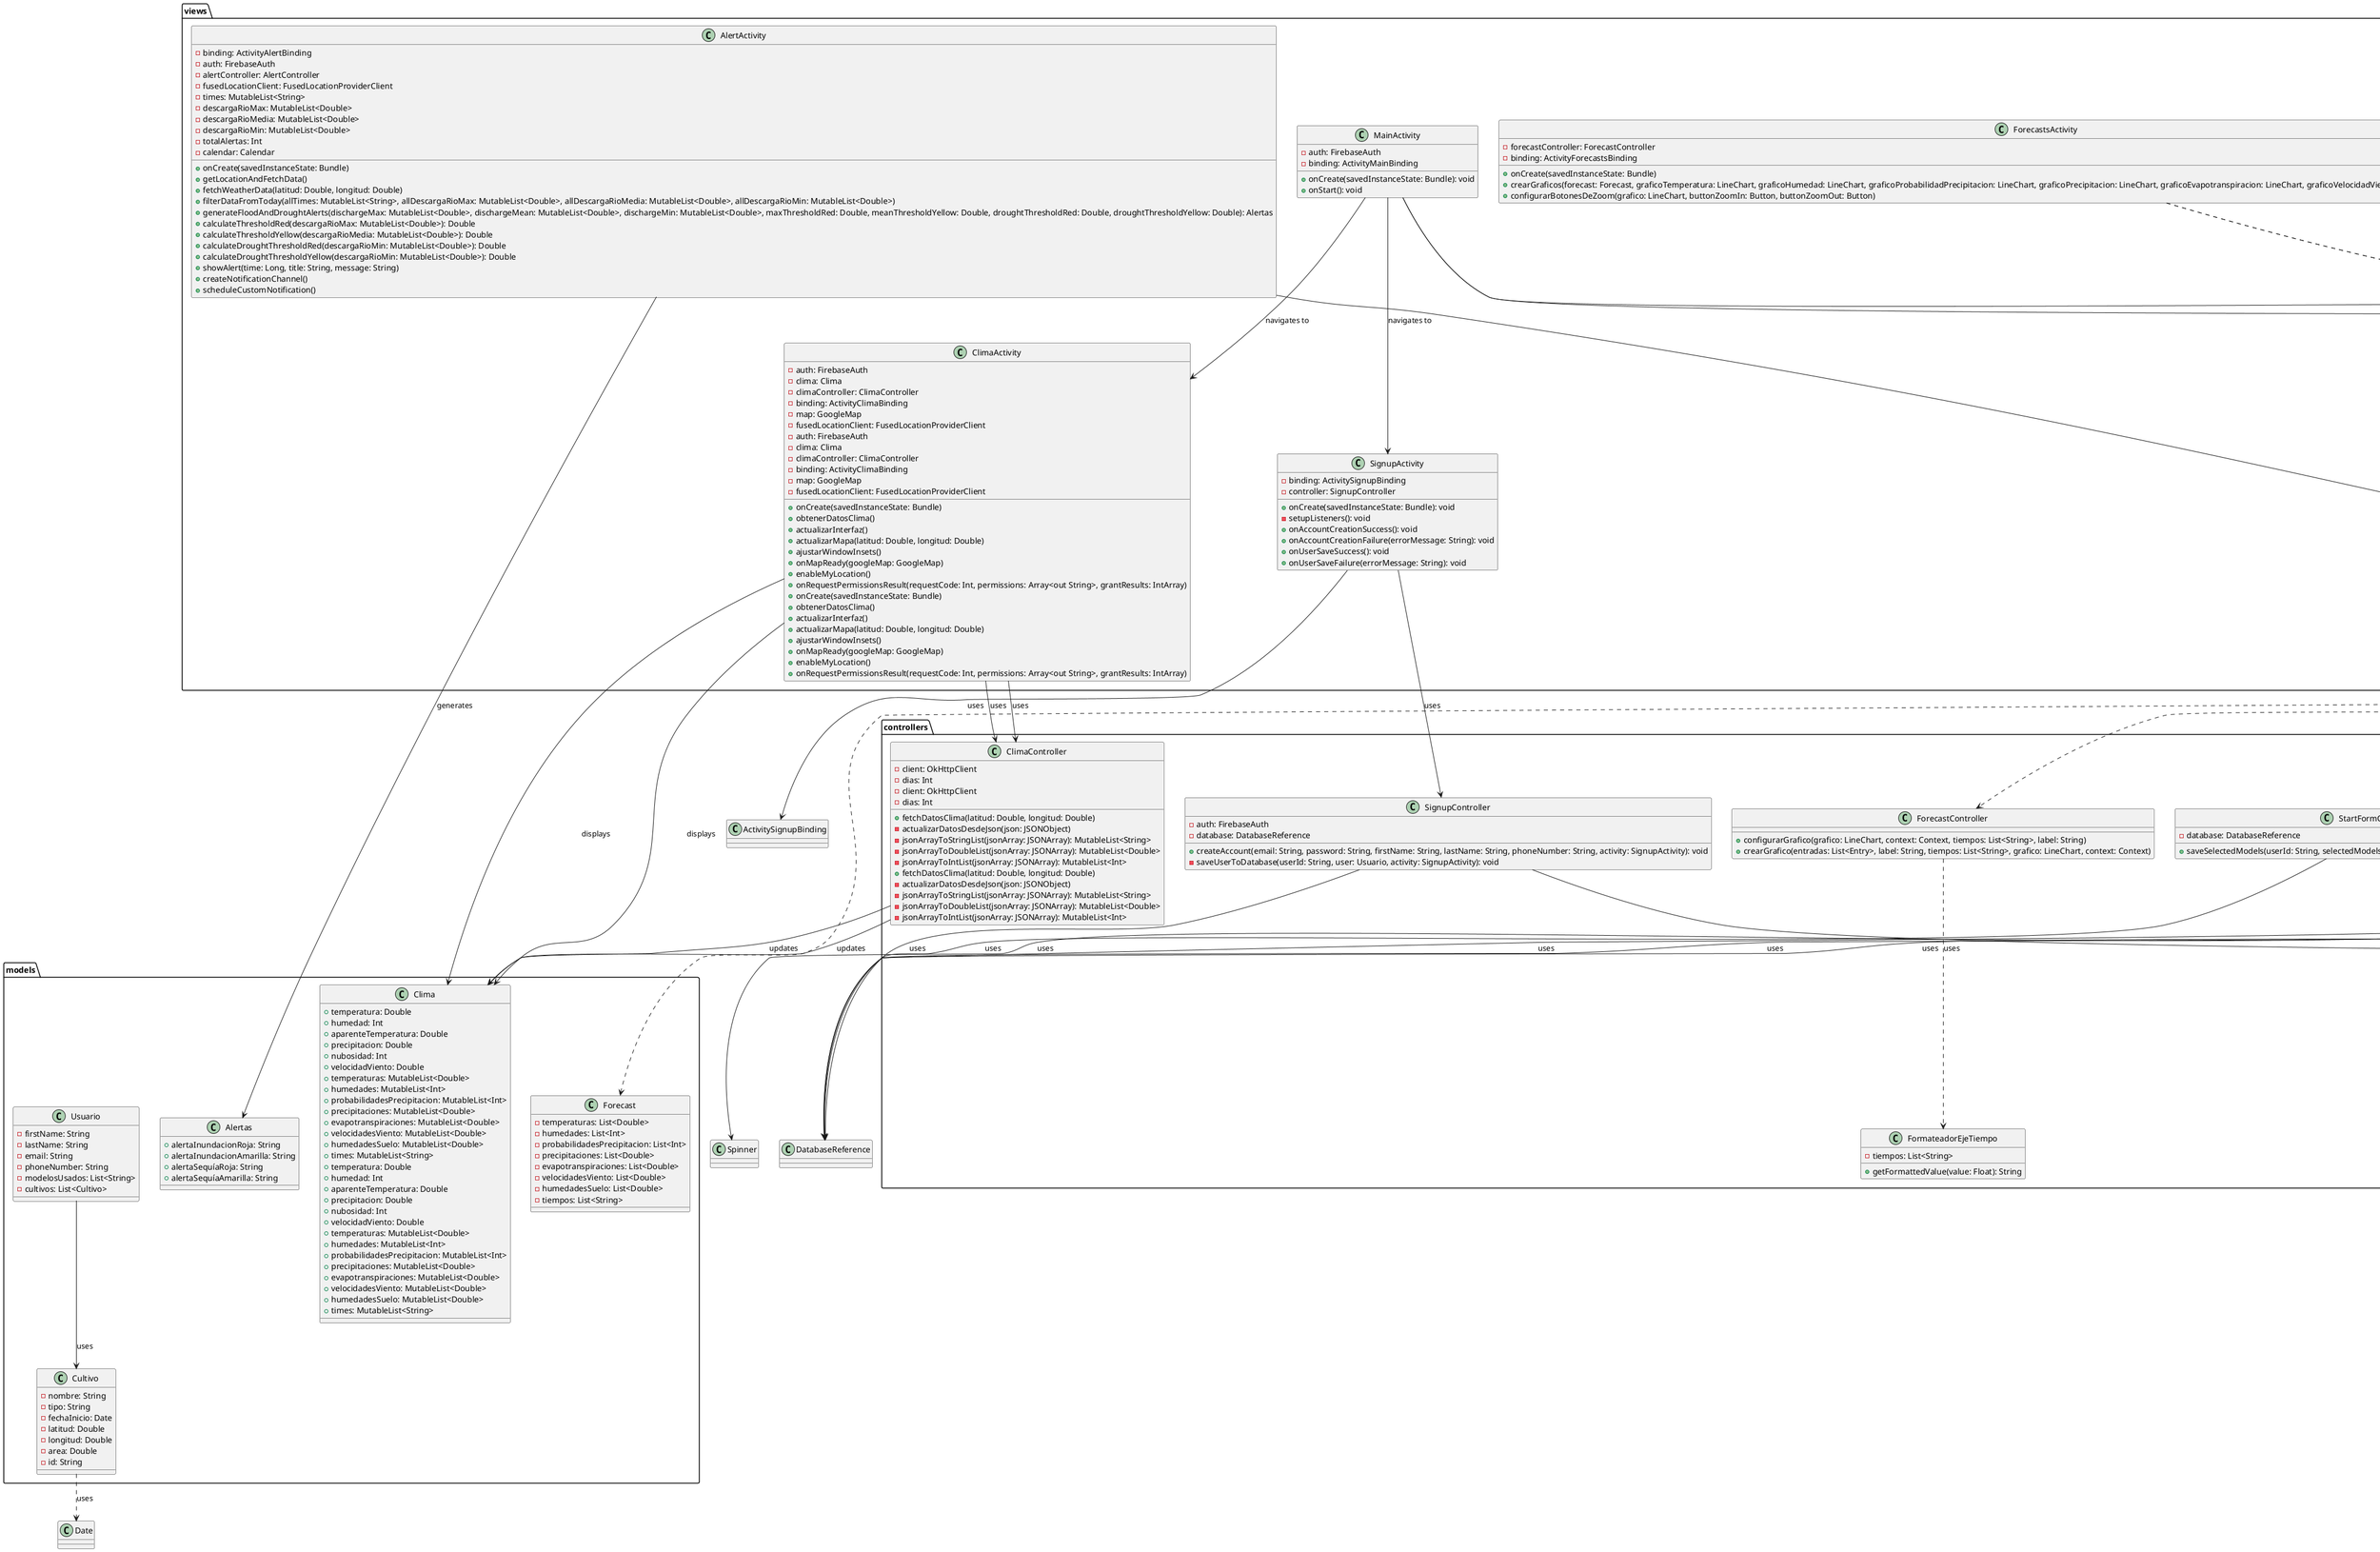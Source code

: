 @startuml

package "controllers" {
    class AlertController {
        +fetchDatosOpenMeteo(latitud: Double, longitud: Double, startDate: String, endDate: String, onDataFetched: (JSONObject?) -> Unit)
        +jsonArrayToStringList(jsonArray: JSONArray): MutableList<String>
        +jsonArrayToDoubleList(jsonArray: JSONArray): MutableList<Double>
    }
}

package "models" {
    class Alertas {
        +alertaInundacionRoja: String
        +alertaInundacionAmarilla: String
        +alertaSequíaRoja: String
        +alertaSequíaAmarilla: String
    }
}

package "views" {
    class AlertActivity {
        -binding: ActivityAlertBinding
        -auth: FirebaseAuth
        -alertController: AlertController
        -fusedLocationClient: FusedLocationProviderClient
        -times: MutableList<String>
        -descargaRioMax: MutableList<Double>
        -descargaRioMedia: MutableList<Double>
        -descargaRioMin: MutableList<Double>
        -totalAlertas: Int
        -calendar: Calendar
        +onCreate(savedInstanceState: Bundle)
        +getLocationAndFetchData()
        +fetchWeatherData(latitud: Double, longitud: Double)
        +filterDataFromToday(allTimes: MutableList<String>, allDescargaRioMax: MutableList<Double>, allDescargaRioMedia: MutableList<Double>, allDescargaRioMin: MutableList<Double>)
        +generateFloodAndDroughtAlerts(dischargeMax: MutableList<Double>, dischargeMean: MutableList<Double>, dischargeMin: MutableList<Double>, maxThresholdRed: Double, meanThresholdYellow: Double, droughtThresholdRed: Double, droughtThresholdYellow: Double): Alertas
        +calculateThresholdRed(descargaRioMax: MutableList<Double>): Double
        +calculateThresholdYellow(descargaRioMedia: MutableList<Double>): Double
        +calculateDroughtThresholdRed(descargaRioMin: MutableList<Double>): Double
        +calculateDroughtThresholdYellow(descargaRioMin: MutableList<Double>): Double
        +showAlert(time: Long, title: String, message: String)
        +createNotificationChannel()
        +scheduleCustomNotification()
    }
}

AlertActivity --> AlertController : "uses"
AlertActivity --> Alertas : "generates"
AlertController --> JSONArray : "processes"
AlertController --> JSONObject : "fetches data"

package "controllers" {
    class ClimaController {
        -client: OkHttpClient
        -dias: Int
        +fetchDatosClima(latitud: Double, longitud: Double)
        -actualizarDatosDesdeJson(json: JSONObject)
        -jsonArrayToStringList(jsonArray: JSONArray): MutableList<String>
        -jsonArrayToDoubleList(jsonArray: JSONArray): MutableList<Double>
        -jsonArrayToIntList(jsonArray: JSONArray): MutableList<Int>
    }
}

package "models" {
    class Clima {
        +temperatura: Double
        +humedad: Int
        +aparenteTemperatura: Double
        +precipitacion: Double
        +nubosidad: Int
        +velocidadViento: Double
        +temperaturas: MutableList<Double>
        +humedades: MutableList<Int>
        +probabilidadesPrecipitacion: MutableList<Int>
        +precipitaciones: MutableList<Double>
        +evapotranspiraciones: MutableList<Double>
        +velocidadesViento: MutableList<Double>
        +humedadesSuelo: MutableList<Double>
        +times: MutableList<String>
    }
}

package "views" {
    class ClimaActivity {
        -auth: FirebaseAuth
        -clima: Clima
        -climaController: ClimaController
        -binding: ActivityClimaBinding
        -map: GoogleMap
        -fusedLocationClient: FusedLocationProviderClient
        +onCreate(savedInstanceState: Bundle)
        +obtenerDatosClima()
        +actualizarInterfaz()
        +actualizarMapa(latitud: Double, longitud: Double)
        +ajustarWindowInsets()
        +onMapReady(googleMap: GoogleMap)
        +enableMyLocation()
        +onRequestPermissionsResult(requestCode: Int, permissions: Array<out String>, grantResults: IntArray)
    }
}

ClimaController --> Clima : updates
ClimaActivity --> ClimaController : uses
ClimaActivity --> Clima : displays

package "controllers" {
    class ClimaController {
        -client: OkHttpClient
        -dias: Int
        +fetchDatosClima(latitud: Double, longitud: Double)
        -actualizarDatosDesdeJson(json: JSONObject)
        -jsonArrayToStringList(jsonArray: JSONArray): MutableList<String>
        -jsonArrayToDoubleList(jsonArray: JSONArray): MutableList<Double>
        -jsonArrayToIntList(jsonArray: JSONArray): MutableList<Int>
    }
}

package "models" {
    class Clima {
        +temperatura: Double
        +humedad: Int
        +aparenteTemperatura: Double
        +precipitacion: Double
        +nubosidad: Int
        +velocidadViento: Double
        +temperaturas: MutableList<Double>
        +humedades: MutableList<Int>
        +probabilidadesPrecipitacion: MutableList<Int>
        +precipitaciones: MutableList<Double>
        +evapotranspiraciones: MutableList<Double>
        +velocidadesViento: MutableList<Double>
        +humedadesSuelo: MutableList<Double>
        +times: MutableList<String>
    }
}

package "views" {
    class ClimaActivity {
        -auth: FirebaseAuth
        -clima: Clima
        -climaController: ClimaController
        -binding: ActivityClimaBinding
        -map: GoogleMap
        -fusedLocationClient: FusedLocationProviderClient
        +onCreate(savedInstanceState: Bundle)
        +obtenerDatosClima()
        +actualizarInterfaz()
        +actualizarMapa(latitud: Double, longitud: Double)
        +ajustarWindowInsets()
        +onMapReady(googleMap: GoogleMap)
        +enableMyLocation()
        +onRequestPermissionsResult(requestCode: Int, permissions: Array<out String>, grantResults: IntArray)
    }
}

ClimaController --> Clima : updates
ClimaActivity --> ClimaController : uses
ClimaActivity --> Clima : displays

package "controllers" {
    class ConsejosController {
        -client: OkHttpClient
        -database: DatabaseReference
        +makePredictionRequest(data: JSONObject, callback: (String) -> Unit)
        +configurarSpinner(userId: String, spinner: Spinner, onItemSelected: (String) -> Unit)
    }
}

package "views" {
    class ConsejosActivity {
        -auth: FirebaseAuth
        -binding: ActivityConsejosBinding
        -controller: ConsejosController
        +onCreate(savedInstanceState: Bundle)
        +cargarFormulario(modelo: String)
        +cargarFormularioCacao()
        +cargarFormularioCafe()
    }
}

ConsejosController --> ConsejosActivity : uses
ConsejosActivity --> ConsejosController : communicates with
ConsejosActivity ..> JSONObject : processes

package "controllers" {
    class ForecastController {
        +configurarGrafico(grafico: LineChart, context: Context, tiempos: List<String>, label: String)
        +crearGrafico(entradas: List<Entry>, label: String, tiempos: List<String>, grafico: LineChart, context: Context)
    }

    class FormateadorEjeTiempo {
        -tiempos: List<String>
        +getFormattedValue(value: Float): String
    }

    ForecastController ..> FormateadorEjeTiempo : uses
}

package "models" {
    class Forecast {
        -temperaturas: List<Double>
        -humedades: List<Int>
        -probabilidadesPrecipitacion: List<Int>
        -precipitaciones: List<Double>
        -evapotranspiraciones: List<Double>
        -velocidadesViento: List<Double>
        -humedadesSuelo: List<Double>
        -tiempos: List<String>
    }
}

package "views" {
    class ForecastsActivity {
        -forecastController: ForecastController
        -binding: ActivityForecastsBinding
        +onCreate(savedInstanceState: Bundle)
        +crearGraficos(forecast: Forecast, graficoTemperatura: LineChart, graficoHumedad: LineChart, graficoProbabilidadPrecipitacion: LineChart, graficoPrecipitacion: LineChart, graficoEvapotranspiracion: LineChart, graficoVelocidadViento: LineChart, graficoHumedadSuelo: LineChart)
        +configurarBotonesDeZoom(grafico: LineChart, buttonZoomIn: Button, buttonZoomOut: Button)
    }

}

    ForecastsActivity ..> ForecastController : uses
    ForecastsActivity ..> Forecast : uses

    package "controllers" {
        class NewsController {
            - database: DatabaseReference
            + configurarWebView(webView: WebView): void
            + configurarSpinner(userId: String, spinner: Spinner, onItemSelected: (String) -> void): void
            + generarUrlParaNoticias(cultivo: String, soloColombia: Boolean): String
            + cargarUrlEnWebView(webView: WebView, url: String): void
        }
    }

    package "views" {
        class NewsActivity {
            - binding: ActivityNewsBinding
            - webView: WebView
            - controlador: NewsController
            - cultivoSeleccionado: String
            + onCreate(savedInstanceState: Bundle): void
            - configurarSpinner(userId: String): void
            - cargarNoticias(): void
        }
    }

    NewsActivity --> NewsController : uses
    NewsActivity --> ActivityNewsBinding : contains
    NewsActivity --> WebView : contains
    NewsController --> DatabaseReference : uses
    NewsController --> WebView : uses
    NewsController --> Spinner : uses

package "utils" {
    class CustomMarkerView {
        - dateTextView: TextView
        - valueTextView: TextView
        - inputDateFormat: SimpleDateFormat
        - outputDateFormat: SimpleDateFormat
        + CustomMarkerView(context: Context, layoutResource: Int, data: List<Pair<String, Double>>, label: String)
        + refreshContent(e: Entry?, highlight: Highlight?): void
        - labelWithoutUnits(label: String): String
        - getUnitForLabel(label: String): String
        + getOffset(): MPPointF
    }

    class Navigation {
        + onCreate(savedInstanceState: Bundle): void
        - setupBottomNavigationView(bottomNavigationView: BottomNavigationView): void
        - setupToolbar(toolbar: Toolbar): void
        + onCreateOptionsMenu(menu: Menu?): Boolean
        + onOptionsItemSelected(item: MenuItem): Boolean
        - showBottomDialog(): void
    }

    class Notification {
        + onReceive(context: Context, intent: Intent): void
    }
}

CustomMarkerView --> TextView : uses
CustomMarkerView --> SimpleDateFormat : uses
Navigation --> BottomNavigationView : uses
Navigation --> Toolbar : uses
Navigation --> Intent : uses
Notification --> NotificationManager : uses
Notification --> NotificationCompat : uses

package "controllers" {
    class RegistroCultivoController {
        - database: DatabaseReference
        - auth: FirebaseAuth
        + saveCultivoForCurrentUser(cultivo: Cultivo, callback: (Boolean) -> Unit): void
    }
}

package "models" {
    class Cultivo {
        - nombre: String
        - tipo: String
        - fechaInicio: Date
        - latitud: Double
        - longitud: Double
        - area: Double
        - id: String
    }
}

package "views" {
    class RegistroCultivoActivity {
        - binding: ActivityRegistroCultivoBinding
        - controller: RegistroCultivoController
        - selectedDate: Date?
        + onCreate(savedInstanceState: Bundle): void
        - showDatePickerDialog(): void
        - saveCultivo(): void
    }
}

RegistroCultivoActivity --> RegistroCultivoController : uses
RegistroCultivoActivity --> ActivityRegistroCultivoBinding : uses
RegistroCultivoActivity --> Intent : uses
RegistroCultivoController --> DatabaseReference : uses
RegistroCultivoController --> FirebaseAuth : uses
Cultivo ..> Date : uses

package "controllers" {
    class SignupController {
        - auth: FirebaseAuth
        - database: DatabaseReference
        + createAccount(email: String, password: String, firstName: String, lastName: String, phoneNumber: String, activity: SignupActivity): void
        - saveUserToDatabase(userId: String, user: Usuario, activity: SignupActivity): void
    }
}

package "models" {
    class Usuario {
        - firstName: String
        - lastName: String
        - email: String
        - phoneNumber: String
        - modelosUsados: List<String>
        - cultivos: List<Cultivo>
    }
}

package "views" {
    class SignupActivity {
        - binding: ActivitySignupBinding
        - controller: SignupController
        + onCreate(savedInstanceState: Bundle): void
        - setupListeners(): void
        + onAccountCreationSuccess(): void
        + onAccountCreationFailure(errorMessage: String): void
        + onUserSaveSuccess(): void
        + onUserSaveFailure(errorMessage: String): void
    }
}

SignupActivity --> SignupController : uses
SignupActivity --> ActivitySignupBinding : uses
SignupController --> FirebaseAuth : uses
SignupController --> DatabaseReference : uses
Usuario --> Cultivo : uses

package "controllers" {
    class StartFormController {
        - database: DatabaseReference
        + saveSelectedModels(userId: String, selectedModels: List<String>, callback: (Boolean) -> Unit): void
    }
}

package "views" {
    class StartFormActivity {
        - binding: ActivityStartFormBinding
        - controller: StartFormController
        + onCreate(savedInstanceState: Bundle): void
    }
}

StartFormActivity --> StartFormController : uses
StartFormActivity --> ActivityStartFormBinding : uses
StartFormController --> DatabaseReference : uses

package "controllers" {
    class UserProfileController {
        - context: Context
        - userRef: DatabaseReference
        - auth: FirebaseAuth
        + loadUserProfile(userId: String, onDataLoaded: (Usuario?) -> Unit): void
        + saveUserProfile(userId: String, updatedFirstName: String, updatedLastName: String, updatedEmail: String, updatedPhoneNumber: String, onSaveComplete: (Boolean) -> Unit): void
        + signOut(): void
    }
}

package "views" {
    class UserProfileActivity {
        - binding: ActivityUserProfileBinding
        - userId: String
        - controller: UserProfileController
        + onCreate(savedInstanceState: Bundle): void
        - loadUserProfile(): void
        - cerrarSesion(): void
    }
}

UserProfileActivity --> UserProfileController : uses
UserProfileController --> DatabaseReference : uses
UserProfileController --> FirebaseAuth : uses

package "views" {
    class MainActivity {
        - auth: FirebaseAuth
        - binding: ActivityMainBinding
        + onCreate(savedInstanceState: Bundle): void
        + onStart(): void
    }
}

MainActivity --> FirebaseAuth : uses
MainActivity --> ActivityMainBinding : uses
MainActivity --> ClimaActivity : navigates to
MainActivity --> SignupActivity : navigates to
@enduml
